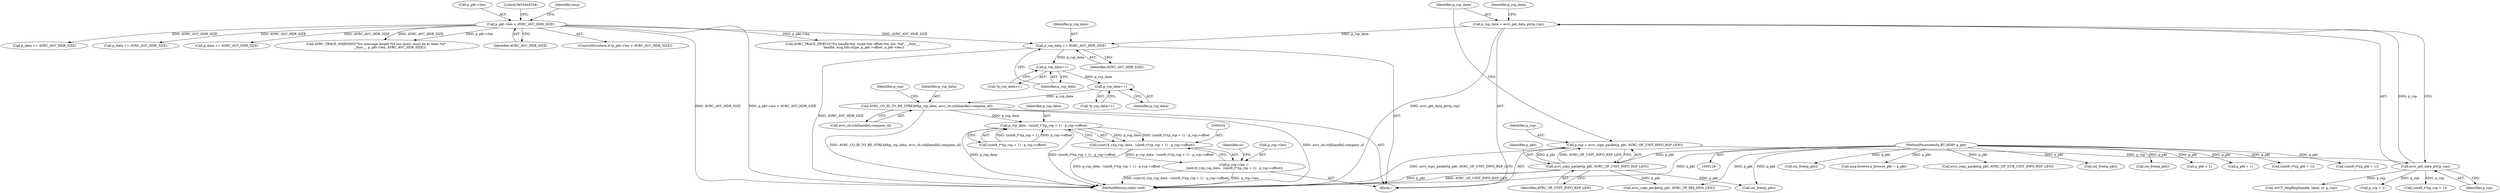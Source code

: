 digraph "0_Android_830cb39cb2a0f1bf6704d264e2a5c5029c175dd7@array" {
"1000420" [label="(Call,AVRC_CO_ID_TO_BE_STREAM(p_rsp_data, avrc_cb.ccb[handle].company_id))"];
"1000415" [label="(Call,p_rsp_data++)"];
"1000410" [label="(Call,p_rsp_data++)"];
"1000405" [label="(Call,p_rsp_data += AVRC_AVC_HDR_SIZE)"];
"1000280" [label="(Call,p_pkt->len < AVRC_AVC_HDR_SIZE)"];
"1000397" [label="(Call,p_rsp_data = avrc_get_data_ptr(p_rsp))"];
"1000399" [label="(Call,avrc_get_data_ptr(p_rsp))"];
"1000392" [label="(Call,p_rsp = avrc_copy_packet(p_pkt, AVRC_OP_UNIT_INFO_RSP_LEN))"];
"1000394" [label="(Call,avrc_copy_packet(p_pkt, AVRC_OP_UNIT_INFO_RSP_LEN))"];
"1000132" [label="(MethodParameterIn,BT_HDR* p_pkt)"];
"1000435" [label="(Call,p_rsp_data - (uint8_t*)(p_rsp + 1) - p_rsp->offset)"];
"1000433" [label="(Call,(uint16_t)(p_rsp_data - (uint8_t*)(p_rsp + 1) - p_rsp->offset))"];
"1000429" [label="(Call,p_rsp->len =\n (uint16_t)(p_rsp_data - (uint8_t*)(p_rsp + 1) - p_rsp->offset))"];
"1000403" [label="(Identifier,p_rsp_data)"];
"1000406" [label="(Identifier,p_rsp_data)"];
"1000440" [label="(Call,p_rsp + 1)"];
"1000438" [label="(Call,(uint8_t*)(p_rsp + 1))"];
"1000310" [label="(Call,AVRC_TRACE_DEBUG(\"%s handle:%d, ctype:%d, offset:%d, len: %d\", __func__,\n                      handle, msg.hdr.ctype, p_pkt->offset, p_pkt->len))"];
"1000436" [label="(Identifier,p_rsp_data)"];
"1000598" [label="(Call,p_data += AVRC_AVC_HDR_SIZE)"];
"1000447" [label="(Identifier,cr)"];
"1000695" [label="(Call,p_data += AVRC_AVC_HDR_SIZE)"];
"1000400" [label="(Identifier,p_rsp)"];
"1000422" [label="(Call,avrc_cb.ccb[handle].company_id)"];
"1000973" [label="(Call,avrc_copy_packet(p_pkt, AVRC_OP_REJ_MSG_LEN))"];
"1000392" [label="(Call,p_rsp = avrc_copy_packet(p_pkt, AVRC_OP_UNIT_INFO_RSP_LEN))"];
"1000437" [label="(Call,(uint8_t*)(p_rsp + 1) - p_rsp->offset)"];
"1000838" [label="(Call,p_data += AVRC_AVC_HDR_SIZE)"];
"1000132" [label="(MethodParameterIn,BT_HDR* p_pkt)"];
"1000398" [label="(Identifier,p_rsp_data)"];
"1000431" [label="(Identifier,p_rsp)"];
"1000394" [label="(Call,avrc_copy_packet(p_pkt, AVRC_OP_UNIT_INFO_RSP_LEN))"];
"1000420" [label="(Call,AVRC_CO_ID_TO_BE_STREAM(p_rsp_data, avrc_cb.ccb[handle].company_id))"];
"1000395" [label="(Identifier,p_pkt)"];
"1000281" [label="(Call,p_pkt->len)"];
"1000435" [label="(Call,p_rsp_data - (uint8_t*)(p_rsp + 1) - p_rsp->offset)"];
"1001055" [label="(Call,osi_free(p_pkt))"];
"1000399" [label="(Call,avrc_get_data_ptr(p_rsp))"];
"1000296" [label="(Call,osi_free(p_pkt))"];
"1000411" [label="(Identifier,p_rsp_data)"];
"1000289" [label="(Call,AVRC_TRACE_WARNING(\"%s: message length %d too short: must be at least %d\",\n                         __func__, p_pkt->len, AVRC_AVC_HDR_SIZE))"];
"1000270" [label="(Call,msg.browse.p_browse_pkt = p_pkt)"];
"1000414" [label="(Call,*p_rsp_data++)"];
"1000280" [label="(Call,p_pkt->len < AVRC_AVC_HDR_SIZE)"];
"1000521" [label="(Call,avrc_copy_packet(p_pkt, AVRC_OP_SUB_UNIT_INFO_RSP_LEN))"];
"1000433" [label="(Call,(uint16_t)(p_rsp_data - (uint8_t*)(p_rsp + 1) - p_rsp->offset))"];
"1000287" [label="(Literal,0x534e4554)"];
"1000410" [label="(Call,p_rsp_data++)"];
"1000996" [label="(Call,AVCT_MsgReq(handle, label, cr, p_rsp))"];
"1000407" [label="(Identifier,AVRC_AVC_HDR_SIZE)"];
"1000302" [label="(Identifier,msg)"];
"1000284" [label="(Identifier,AVRC_AVC_HDR_SIZE)"];
"1000429" [label="(Call,p_rsp->len =\n (uint16_t)(p_rsp_data - (uint8_t*)(p_rsp + 1) - p_rsp->offset))"];
"1000391" [label="(Block,)"];
"1000415" [label="(Call,p_rsp_data++)"];
"1000188" [label="(Call,osi_free(p_pkt))"];
"1000421" [label="(Identifier,p_rsp_data)"];
"1000196" [label="(Call,osi_free(p_pkt))"];
"1000223" [label="(Call,p_pkt + 1)"];
"1000430" [label="(Call,p_rsp->len)"];
"1000416" [label="(Identifier,p_rsp_data)"];
"1000393" [label="(Identifier,p_rsp)"];
"1000405" [label="(Call,p_rsp_data += AVRC_AVC_HDR_SIZE)"];
"1000397" [label="(Call,p_rsp_data = avrc_get_data_ptr(p_rsp))"];
"1000667" [label="(Call,p_pkt + 1)"];
"1000396" [label="(Identifier,AVRC_OP_UNIT_INFO_RSP_LEN)"];
"1000409" [label="(Call,*p_rsp_data++)"];
"1000279" [label="(ControlStructure,if (p_pkt->len < AVRC_AVC_HDR_SIZE))"];
"1000221" [label="(Call,(uint8_t*)(p_pkt + 1))"];
"1000665" [label="(Call,(uint8_t*)(p_pkt + 1))"];
"1001057" [label="(MethodReturn,static void)"];
"1000420" -> "1000391"  [label="AST: "];
"1000420" -> "1000422"  [label="CFG: "];
"1000421" -> "1000420"  [label="AST: "];
"1000422" -> "1000420"  [label="AST: "];
"1000431" -> "1000420"  [label="CFG: "];
"1000420" -> "1001057"  [label="DDG: AVRC_CO_ID_TO_BE_STREAM(p_rsp_data, avrc_cb.ccb[handle].company_id)"];
"1000420" -> "1001057"  [label="DDG: avrc_cb.ccb[handle].company_id"];
"1000415" -> "1000420"  [label="DDG: p_rsp_data"];
"1000420" -> "1000435"  [label="DDG: p_rsp_data"];
"1000415" -> "1000414"  [label="AST: "];
"1000415" -> "1000416"  [label="CFG: "];
"1000416" -> "1000415"  [label="AST: "];
"1000414" -> "1000415"  [label="CFG: "];
"1000410" -> "1000415"  [label="DDG: p_rsp_data"];
"1000410" -> "1000409"  [label="AST: "];
"1000410" -> "1000411"  [label="CFG: "];
"1000411" -> "1000410"  [label="AST: "];
"1000409" -> "1000410"  [label="CFG: "];
"1000405" -> "1000410"  [label="DDG: p_rsp_data"];
"1000405" -> "1000391"  [label="AST: "];
"1000405" -> "1000407"  [label="CFG: "];
"1000406" -> "1000405"  [label="AST: "];
"1000407" -> "1000405"  [label="AST: "];
"1000411" -> "1000405"  [label="CFG: "];
"1000405" -> "1001057"  [label="DDG: AVRC_AVC_HDR_SIZE"];
"1000280" -> "1000405"  [label="DDG: AVRC_AVC_HDR_SIZE"];
"1000397" -> "1000405"  [label="DDG: p_rsp_data"];
"1000280" -> "1000279"  [label="AST: "];
"1000280" -> "1000284"  [label="CFG: "];
"1000281" -> "1000280"  [label="AST: "];
"1000284" -> "1000280"  [label="AST: "];
"1000287" -> "1000280"  [label="CFG: "];
"1000302" -> "1000280"  [label="CFG: "];
"1000280" -> "1001057"  [label="DDG: AVRC_AVC_HDR_SIZE"];
"1000280" -> "1001057"  [label="DDG: p_pkt->len < AVRC_AVC_HDR_SIZE"];
"1000280" -> "1000289"  [label="DDG: p_pkt->len"];
"1000280" -> "1000289"  [label="DDG: AVRC_AVC_HDR_SIZE"];
"1000280" -> "1000310"  [label="DDG: p_pkt->len"];
"1000280" -> "1000598"  [label="DDG: AVRC_AVC_HDR_SIZE"];
"1000280" -> "1000695"  [label="DDG: AVRC_AVC_HDR_SIZE"];
"1000280" -> "1000838"  [label="DDG: AVRC_AVC_HDR_SIZE"];
"1000397" -> "1000391"  [label="AST: "];
"1000397" -> "1000399"  [label="CFG: "];
"1000398" -> "1000397"  [label="AST: "];
"1000399" -> "1000397"  [label="AST: "];
"1000403" -> "1000397"  [label="CFG: "];
"1000397" -> "1001057"  [label="DDG: avrc_get_data_ptr(p_rsp)"];
"1000399" -> "1000397"  [label="DDG: p_rsp"];
"1000399" -> "1000400"  [label="CFG: "];
"1000400" -> "1000399"  [label="AST: "];
"1000392" -> "1000399"  [label="DDG: p_rsp"];
"1000399" -> "1000438"  [label="DDG: p_rsp"];
"1000399" -> "1000440"  [label="DDG: p_rsp"];
"1000399" -> "1000996"  [label="DDG: p_rsp"];
"1000392" -> "1000391"  [label="AST: "];
"1000392" -> "1000394"  [label="CFG: "];
"1000393" -> "1000392"  [label="AST: "];
"1000394" -> "1000392"  [label="AST: "];
"1000398" -> "1000392"  [label="CFG: "];
"1000392" -> "1001057"  [label="DDG: avrc_copy_packet(p_pkt, AVRC_OP_UNIT_INFO_RSP_LEN)"];
"1000394" -> "1000392"  [label="DDG: p_pkt"];
"1000394" -> "1000392"  [label="DDG: AVRC_OP_UNIT_INFO_RSP_LEN"];
"1000394" -> "1000396"  [label="CFG: "];
"1000395" -> "1000394"  [label="AST: "];
"1000396" -> "1000394"  [label="AST: "];
"1000394" -> "1001057"  [label="DDG: AVRC_OP_UNIT_INFO_RSP_LEN"];
"1000394" -> "1001057"  [label="DDG: p_pkt"];
"1000132" -> "1000394"  [label="DDG: p_pkt"];
"1000394" -> "1000973"  [label="DDG: p_pkt"];
"1000394" -> "1001055"  [label="DDG: p_pkt"];
"1000132" -> "1000128"  [label="AST: "];
"1000132" -> "1001057"  [label="DDG: p_pkt"];
"1000132" -> "1000188"  [label="DDG: p_pkt"];
"1000132" -> "1000196"  [label="DDG: p_pkt"];
"1000132" -> "1000221"  [label="DDG: p_pkt"];
"1000132" -> "1000223"  [label="DDG: p_pkt"];
"1000132" -> "1000270"  [label="DDG: p_pkt"];
"1000132" -> "1000296"  [label="DDG: p_pkt"];
"1000132" -> "1000521"  [label="DDG: p_pkt"];
"1000132" -> "1000665"  [label="DDG: p_pkt"];
"1000132" -> "1000667"  [label="DDG: p_pkt"];
"1000132" -> "1000973"  [label="DDG: p_pkt"];
"1000132" -> "1001055"  [label="DDG: p_pkt"];
"1000435" -> "1000433"  [label="AST: "];
"1000435" -> "1000437"  [label="CFG: "];
"1000436" -> "1000435"  [label="AST: "];
"1000437" -> "1000435"  [label="AST: "];
"1000433" -> "1000435"  [label="CFG: "];
"1000435" -> "1001057"  [label="DDG: p_rsp_data"];
"1000435" -> "1001057"  [label="DDG: (uint8_t*)(p_rsp + 1) - p_rsp->offset"];
"1000435" -> "1000433"  [label="DDG: p_rsp_data"];
"1000435" -> "1000433"  [label="DDG: (uint8_t*)(p_rsp + 1) - p_rsp->offset"];
"1000437" -> "1000435"  [label="DDG: (uint8_t*)(p_rsp + 1)"];
"1000437" -> "1000435"  [label="DDG: p_rsp->offset"];
"1000433" -> "1000429"  [label="AST: "];
"1000434" -> "1000433"  [label="AST: "];
"1000429" -> "1000433"  [label="CFG: "];
"1000433" -> "1001057"  [label="DDG: p_rsp_data - (uint8_t*)(p_rsp + 1) - p_rsp->offset"];
"1000433" -> "1000429"  [label="DDG: p_rsp_data - (uint8_t*)(p_rsp + 1) - p_rsp->offset"];
"1000429" -> "1000391"  [label="AST: "];
"1000430" -> "1000429"  [label="AST: "];
"1000447" -> "1000429"  [label="CFG: "];
"1000429" -> "1001057"  [label="DDG: (uint16_t)(p_rsp_data - (uint8_t*)(p_rsp + 1) - p_rsp->offset)"];
"1000429" -> "1001057"  [label="DDG: p_rsp->len"];
}
